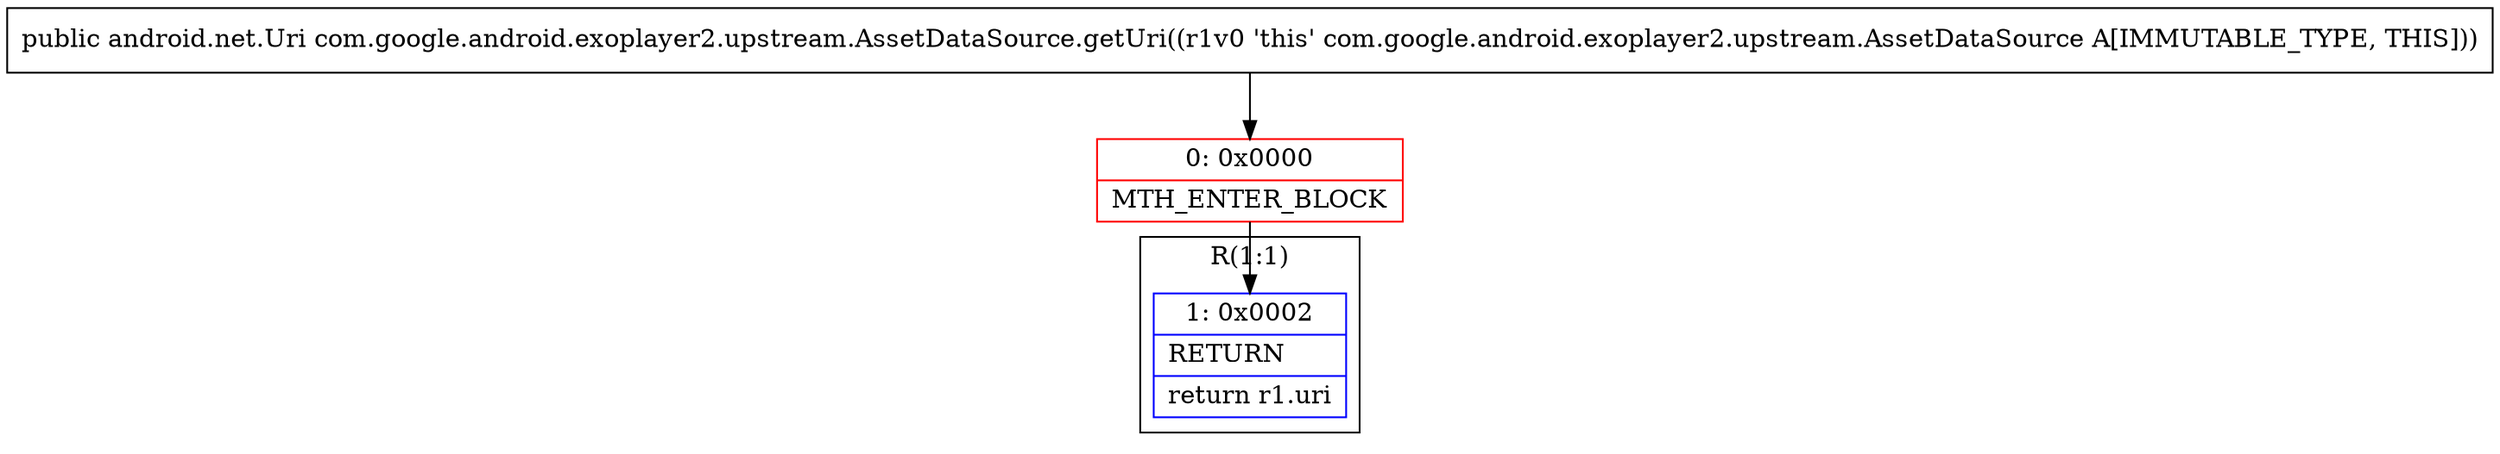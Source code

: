 digraph "CFG forcom.google.android.exoplayer2.upstream.AssetDataSource.getUri()Landroid\/net\/Uri;" {
subgraph cluster_Region_653260880 {
label = "R(1:1)";
node [shape=record,color=blue];
Node_1 [shape=record,label="{1\:\ 0x0002|RETURN\l|return r1.uri\l}"];
}
Node_0 [shape=record,color=red,label="{0\:\ 0x0000|MTH_ENTER_BLOCK\l}"];
MethodNode[shape=record,label="{public android.net.Uri com.google.android.exoplayer2.upstream.AssetDataSource.getUri((r1v0 'this' com.google.android.exoplayer2.upstream.AssetDataSource A[IMMUTABLE_TYPE, THIS])) }"];
MethodNode -> Node_0;
Node_0 -> Node_1;
}


